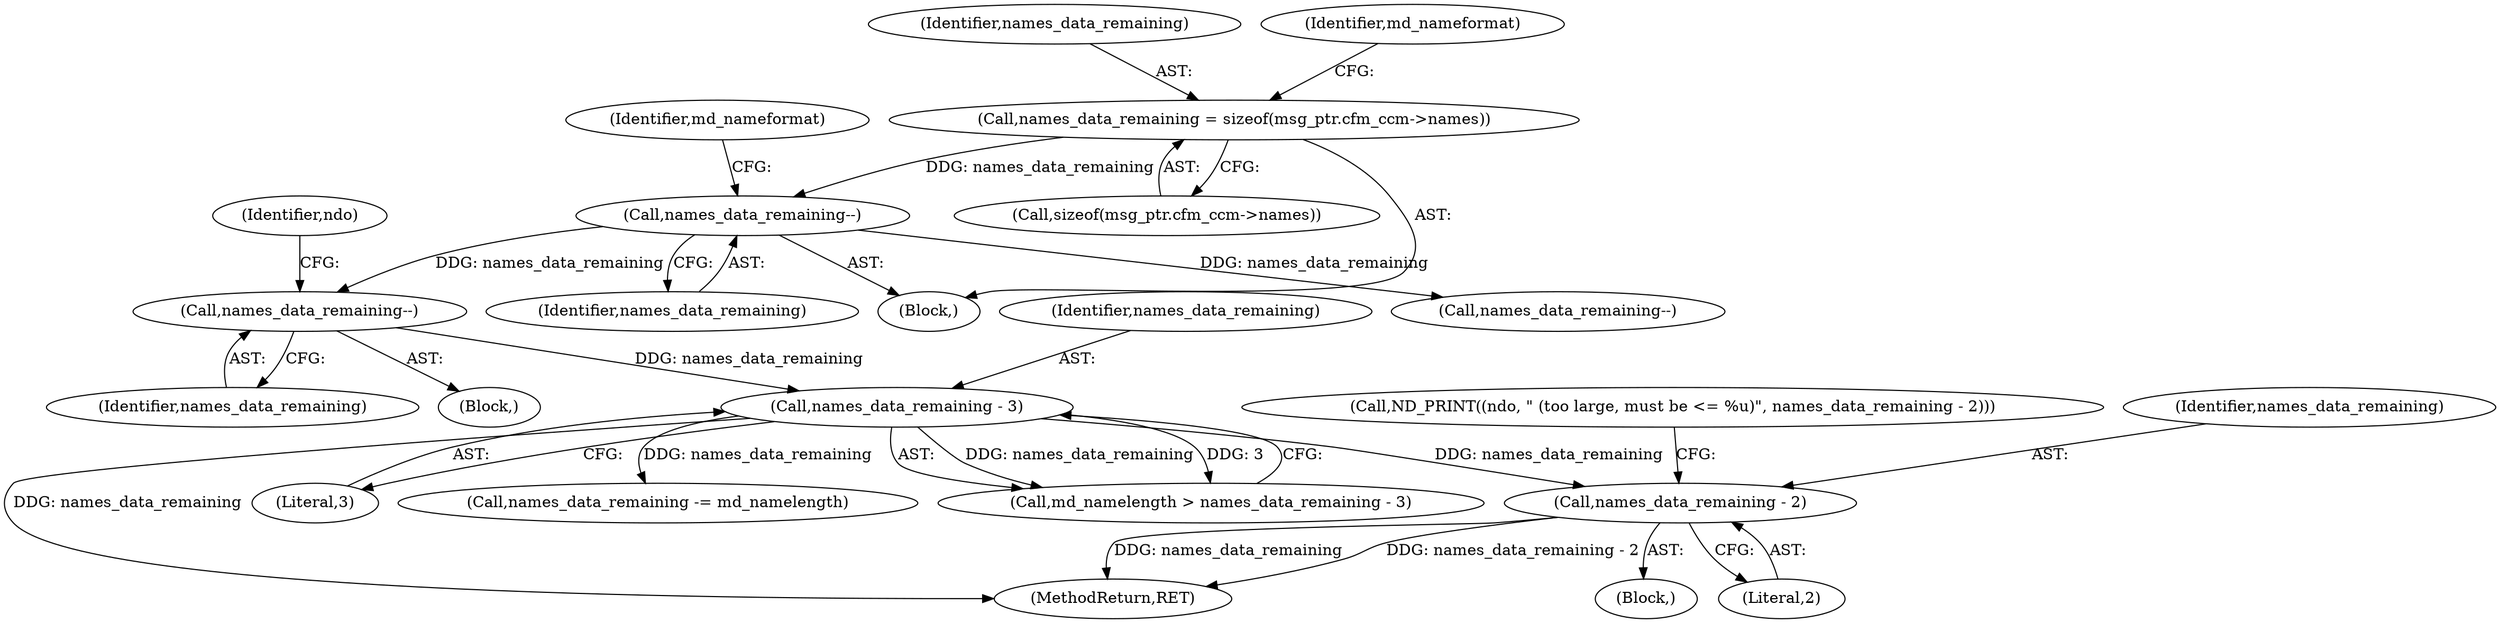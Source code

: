 digraph "0_tcpdump_5d340a5ca6e420a70297cdbdf777333f18bfdab7_0@API" {
"1000424" [label="(Call,names_data_remaining - 2)"];
"1000415" [label="(Call,names_data_remaining - 3)"];
"1000397" [label="(Call,names_data_remaining--)"];
"1000384" [label="(Call,names_data_remaining--)"];
"1000370" [label="(Call,names_data_remaining = sizeof(msg_ptr.cfm_ccm->names))"];
"1000424" [label="(Call,names_data_remaining - 2)"];
"1000384" [label="(Call,names_data_remaining--)"];
"1001180" [label="(MethodReturn,RET)"];
"1000417" [label="(Literal,3)"];
"1000422" [label="(Block,)"];
"1000254" [label="(Block,)"];
"1000370" [label="(Call,names_data_remaining = sizeof(msg_ptr.cfm_ccm->names))"];
"1000397" [label="(Call,names_data_remaining--)"];
"1000415" [label="(Call,names_data_remaining - 3)"];
"1000498" [label="(Call,names_data_remaining--)"];
"1000401" [label="(Identifier,ndo)"];
"1000425" [label="(Identifier,names_data_remaining)"];
"1000413" [label="(Call,md_namelength > names_data_remaining - 3)"];
"1000371" [label="(Identifier,names_data_remaining)"];
"1000398" [label="(Identifier,names_data_remaining)"];
"1000419" [label="(Call,ND_PRINT((ndo, \" (too large, must be <= %u)\", names_data_remaining - 2)))"];
"1000390" [label="(Block,)"];
"1000388" [label="(Identifier,md_nameformat)"];
"1000476" [label="(Call,names_data_remaining -= md_namelength)"];
"1000416" [label="(Identifier,names_data_remaining)"];
"1000385" [label="(Identifier,names_data_remaining)"];
"1000379" [label="(Identifier,md_nameformat)"];
"1000426" [label="(Literal,2)"];
"1000372" [label="(Call,sizeof(msg_ptr.cfm_ccm->names))"];
"1000424" -> "1000422"  [label="AST: "];
"1000424" -> "1000426"  [label="CFG: "];
"1000425" -> "1000424"  [label="AST: "];
"1000426" -> "1000424"  [label="AST: "];
"1000419" -> "1000424"  [label="CFG: "];
"1000424" -> "1001180"  [label="DDG: names_data_remaining"];
"1000424" -> "1001180"  [label="DDG: names_data_remaining - 2"];
"1000415" -> "1000424"  [label="DDG: names_data_remaining"];
"1000415" -> "1000413"  [label="AST: "];
"1000415" -> "1000417"  [label="CFG: "];
"1000416" -> "1000415"  [label="AST: "];
"1000417" -> "1000415"  [label="AST: "];
"1000413" -> "1000415"  [label="CFG: "];
"1000415" -> "1001180"  [label="DDG: names_data_remaining"];
"1000415" -> "1000413"  [label="DDG: names_data_remaining"];
"1000415" -> "1000413"  [label="DDG: 3"];
"1000397" -> "1000415"  [label="DDG: names_data_remaining"];
"1000415" -> "1000476"  [label="DDG: names_data_remaining"];
"1000397" -> "1000390"  [label="AST: "];
"1000397" -> "1000398"  [label="CFG: "];
"1000398" -> "1000397"  [label="AST: "];
"1000401" -> "1000397"  [label="CFG: "];
"1000384" -> "1000397"  [label="DDG: names_data_remaining"];
"1000384" -> "1000254"  [label="AST: "];
"1000384" -> "1000385"  [label="CFG: "];
"1000385" -> "1000384"  [label="AST: "];
"1000388" -> "1000384"  [label="CFG: "];
"1000370" -> "1000384"  [label="DDG: names_data_remaining"];
"1000384" -> "1000498"  [label="DDG: names_data_remaining"];
"1000370" -> "1000254"  [label="AST: "];
"1000370" -> "1000372"  [label="CFG: "];
"1000371" -> "1000370"  [label="AST: "];
"1000372" -> "1000370"  [label="AST: "];
"1000379" -> "1000370"  [label="CFG: "];
}
